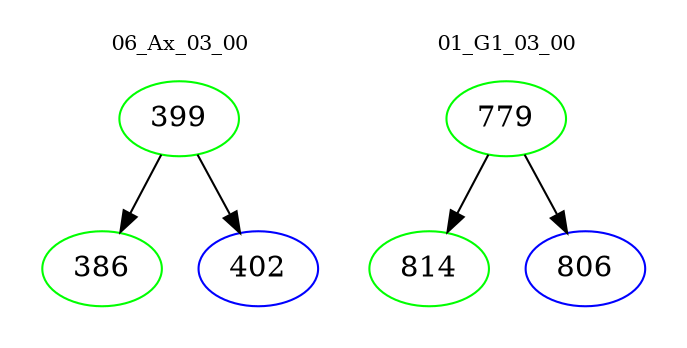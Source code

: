 digraph{
subgraph cluster_0 {
color = white
label = "06_Ax_03_00";
fontsize=10;
T0_399 [label="399", color="green"]
T0_399 -> T0_386 [color="black"]
T0_386 [label="386", color="green"]
T0_399 -> T0_402 [color="black"]
T0_402 [label="402", color="blue"]
}
subgraph cluster_1 {
color = white
label = "01_G1_03_00";
fontsize=10;
T1_779 [label="779", color="green"]
T1_779 -> T1_814 [color="black"]
T1_814 [label="814", color="green"]
T1_779 -> T1_806 [color="black"]
T1_806 [label="806", color="blue"]
}
}
